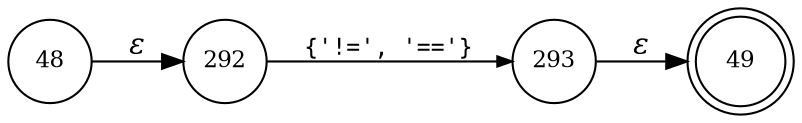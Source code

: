 digraph ATN {
rankdir=LR;
s49[fontsize=11, label="49", shape=doublecircle, fixedsize=true, width=.6];
s48[fontsize=11,label="48", shape=circle, fixedsize=true, width=.55, peripheries=1];
s292[fontsize=11,label="292", shape=circle, fixedsize=true, width=.55, peripheries=1];
s293[fontsize=11,label="293", shape=circle, fixedsize=true, width=.55, peripheries=1];
s48 -> s292 [fontname="Times-Italic", label="&epsilon;"];
s292 -> s293 [fontsize=11, fontname="Courier", arrowsize=.7, label = "{'!=', '=='}", arrowhead = normal];
s293 -> s49 [fontname="Times-Italic", label="&epsilon;"];
}